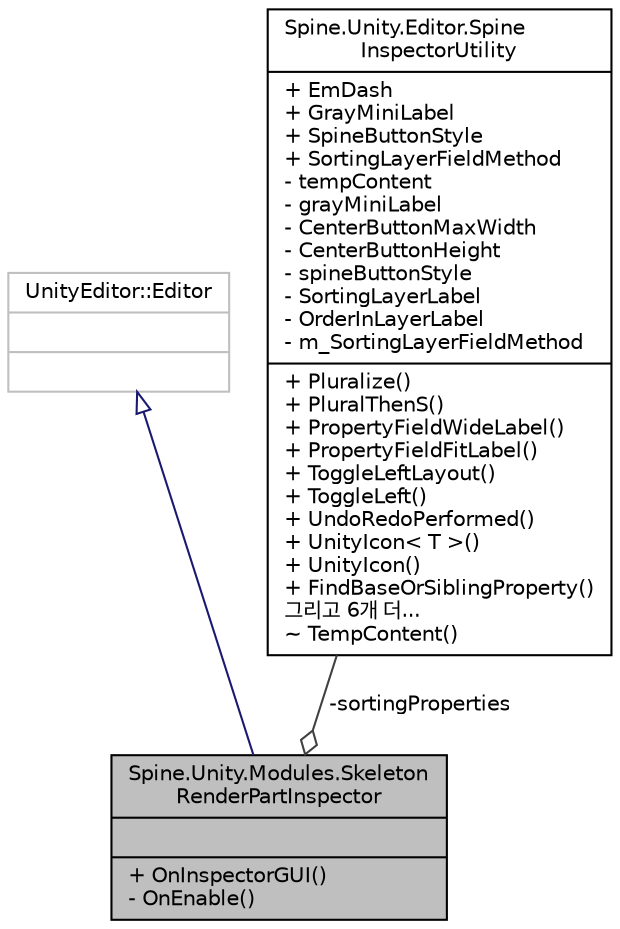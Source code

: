 digraph "Spine.Unity.Modules.SkeletonRenderPartInspector"
{
 // LATEX_PDF_SIZE
  edge [fontname="Helvetica",fontsize="10",labelfontname="Helvetica",labelfontsize="10"];
  node [fontname="Helvetica",fontsize="10",shape=record];
  Node1 [label="{Spine.Unity.Modules.Skeleton\lRenderPartInspector\n||+ OnInspectorGUI()\l- OnEnable()\l}",height=0.2,width=0.4,color="black", fillcolor="grey75", style="filled", fontcolor="black",tooltip=" "];
  Node2 -> Node1 [dir="back",color="midnightblue",fontsize="10",style="solid",arrowtail="onormal",fontname="Helvetica"];
  Node2 [label="{UnityEditor::Editor\n||}",height=0.2,width=0.4,color="grey75", fillcolor="white", style="filled",tooltip=" "];
  Node3 -> Node1 [color="grey25",fontsize="10",style="solid",label=" -sortingProperties" ,arrowhead="odiamond",fontname="Helvetica"];
  Node3 [label="{Spine.Unity.Editor.Spine\lInspectorUtility\n|+ EmDash\l+ GrayMiniLabel\l+ SpineButtonStyle\l+ SortingLayerFieldMethod\l- tempContent\l- grayMiniLabel\l- CenterButtonMaxWidth\l- CenterButtonHeight\l- spineButtonStyle\l- SortingLayerLabel\l- OrderInLayerLabel\l- m_SortingLayerFieldMethod\l|+ Pluralize()\l+ PluralThenS()\l+ PropertyFieldWideLabel()\l+ PropertyFieldFitLabel()\l+ ToggleLeftLayout()\l+ ToggleLeft()\l+ UndoRedoPerformed()\l+ UnityIcon\< T \>()\l+ UnityIcon()\l+ FindBaseOrSiblingProperty()\l그리고 6개 더...\l~ TempContent()\l}",height=0.2,width=0.4,color="black", fillcolor="white", style="filled",URL="$class_spine_1_1_unity_1_1_editor_1_1_spine_inspector_utility.html",tooltip=" "];
}
